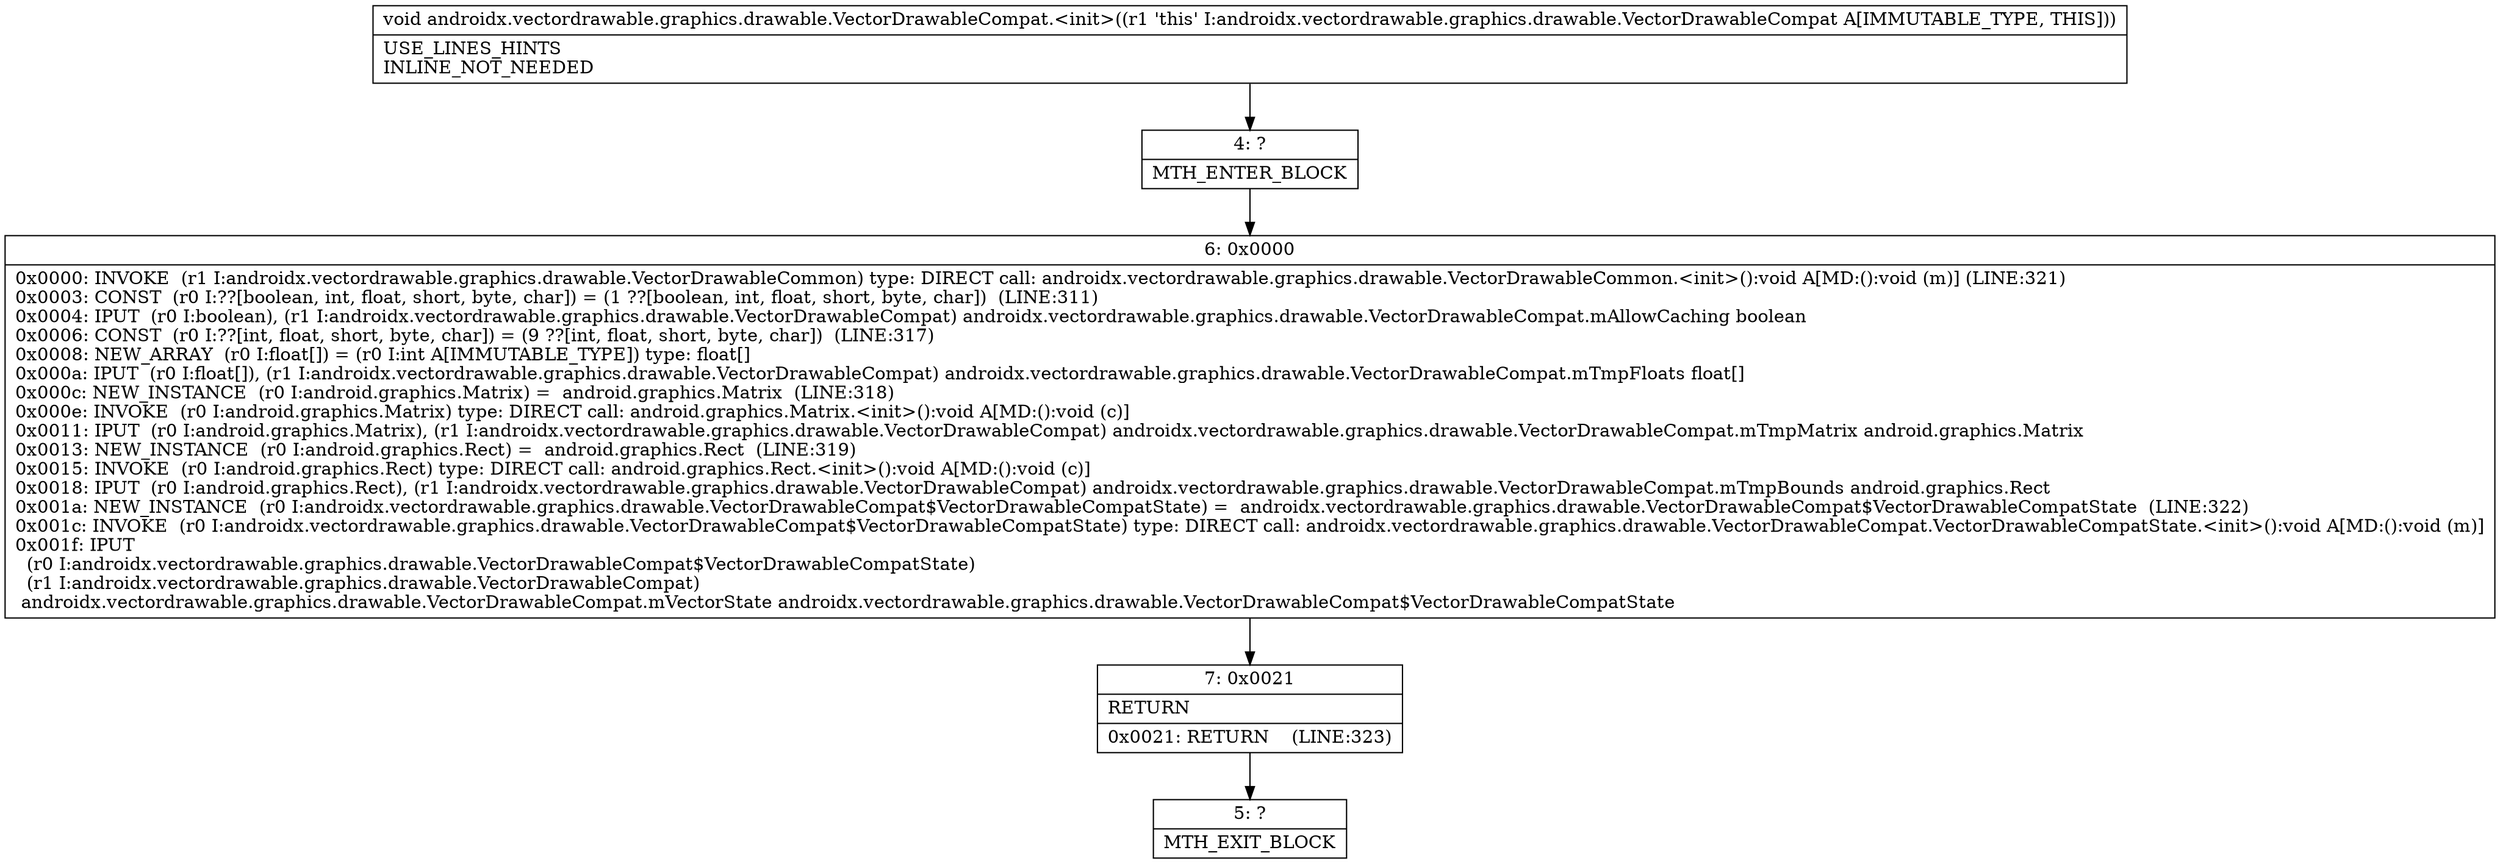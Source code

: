 digraph "CFG forandroidx.vectordrawable.graphics.drawable.VectorDrawableCompat.\<init\>()V" {
Node_4 [shape=record,label="{4\:\ ?|MTH_ENTER_BLOCK\l}"];
Node_6 [shape=record,label="{6\:\ 0x0000|0x0000: INVOKE  (r1 I:androidx.vectordrawable.graphics.drawable.VectorDrawableCommon) type: DIRECT call: androidx.vectordrawable.graphics.drawable.VectorDrawableCommon.\<init\>():void A[MD:():void (m)] (LINE:321)\l0x0003: CONST  (r0 I:??[boolean, int, float, short, byte, char]) = (1 ??[boolean, int, float, short, byte, char])  (LINE:311)\l0x0004: IPUT  (r0 I:boolean), (r1 I:androidx.vectordrawable.graphics.drawable.VectorDrawableCompat) androidx.vectordrawable.graphics.drawable.VectorDrawableCompat.mAllowCaching boolean \l0x0006: CONST  (r0 I:??[int, float, short, byte, char]) = (9 ??[int, float, short, byte, char])  (LINE:317)\l0x0008: NEW_ARRAY  (r0 I:float[]) = (r0 I:int A[IMMUTABLE_TYPE]) type: float[] \l0x000a: IPUT  (r0 I:float[]), (r1 I:androidx.vectordrawable.graphics.drawable.VectorDrawableCompat) androidx.vectordrawable.graphics.drawable.VectorDrawableCompat.mTmpFloats float[] \l0x000c: NEW_INSTANCE  (r0 I:android.graphics.Matrix) =  android.graphics.Matrix  (LINE:318)\l0x000e: INVOKE  (r0 I:android.graphics.Matrix) type: DIRECT call: android.graphics.Matrix.\<init\>():void A[MD:():void (c)]\l0x0011: IPUT  (r0 I:android.graphics.Matrix), (r1 I:androidx.vectordrawable.graphics.drawable.VectorDrawableCompat) androidx.vectordrawable.graphics.drawable.VectorDrawableCompat.mTmpMatrix android.graphics.Matrix \l0x0013: NEW_INSTANCE  (r0 I:android.graphics.Rect) =  android.graphics.Rect  (LINE:319)\l0x0015: INVOKE  (r0 I:android.graphics.Rect) type: DIRECT call: android.graphics.Rect.\<init\>():void A[MD:():void (c)]\l0x0018: IPUT  (r0 I:android.graphics.Rect), (r1 I:androidx.vectordrawable.graphics.drawable.VectorDrawableCompat) androidx.vectordrawable.graphics.drawable.VectorDrawableCompat.mTmpBounds android.graphics.Rect \l0x001a: NEW_INSTANCE  (r0 I:androidx.vectordrawable.graphics.drawable.VectorDrawableCompat$VectorDrawableCompatState) =  androidx.vectordrawable.graphics.drawable.VectorDrawableCompat$VectorDrawableCompatState  (LINE:322)\l0x001c: INVOKE  (r0 I:androidx.vectordrawable.graphics.drawable.VectorDrawableCompat$VectorDrawableCompatState) type: DIRECT call: androidx.vectordrawable.graphics.drawable.VectorDrawableCompat.VectorDrawableCompatState.\<init\>():void A[MD:():void (m)]\l0x001f: IPUT  \l  (r0 I:androidx.vectordrawable.graphics.drawable.VectorDrawableCompat$VectorDrawableCompatState)\l  (r1 I:androidx.vectordrawable.graphics.drawable.VectorDrawableCompat)\l androidx.vectordrawable.graphics.drawable.VectorDrawableCompat.mVectorState androidx.vectordrawable.graphics.drawable.VectorDrawableCompat$VectorDrawableCompatState \l}"];
Node_7 [shape=record,label="{7\:\ 0x0021|RETURN\l|0x0021: RETURN    (LINE:323)\l}"];
Node_5 [shape=record,label="{5\:\ ?|MTH_EXIT_BLOCK\l}"];
MethodNode[shape=record,label="{void androidx.vectordrawable.graphics.drawable.VectorDrawableCompat.\<init\>((r1 'this' I:androidx.vectordrawable.graphics.drawable.VectorDrawableCompat A[IMMUTABLE_TYPE, THIS]))  | USE_LINES_HINTS\lINLINE_NOT_NEEDED\l}"];
MethodNode -> Node_4;Node_4 -> Node_6;
Node_6 -> Node_7;
Node_7 -> Node_5;
}

